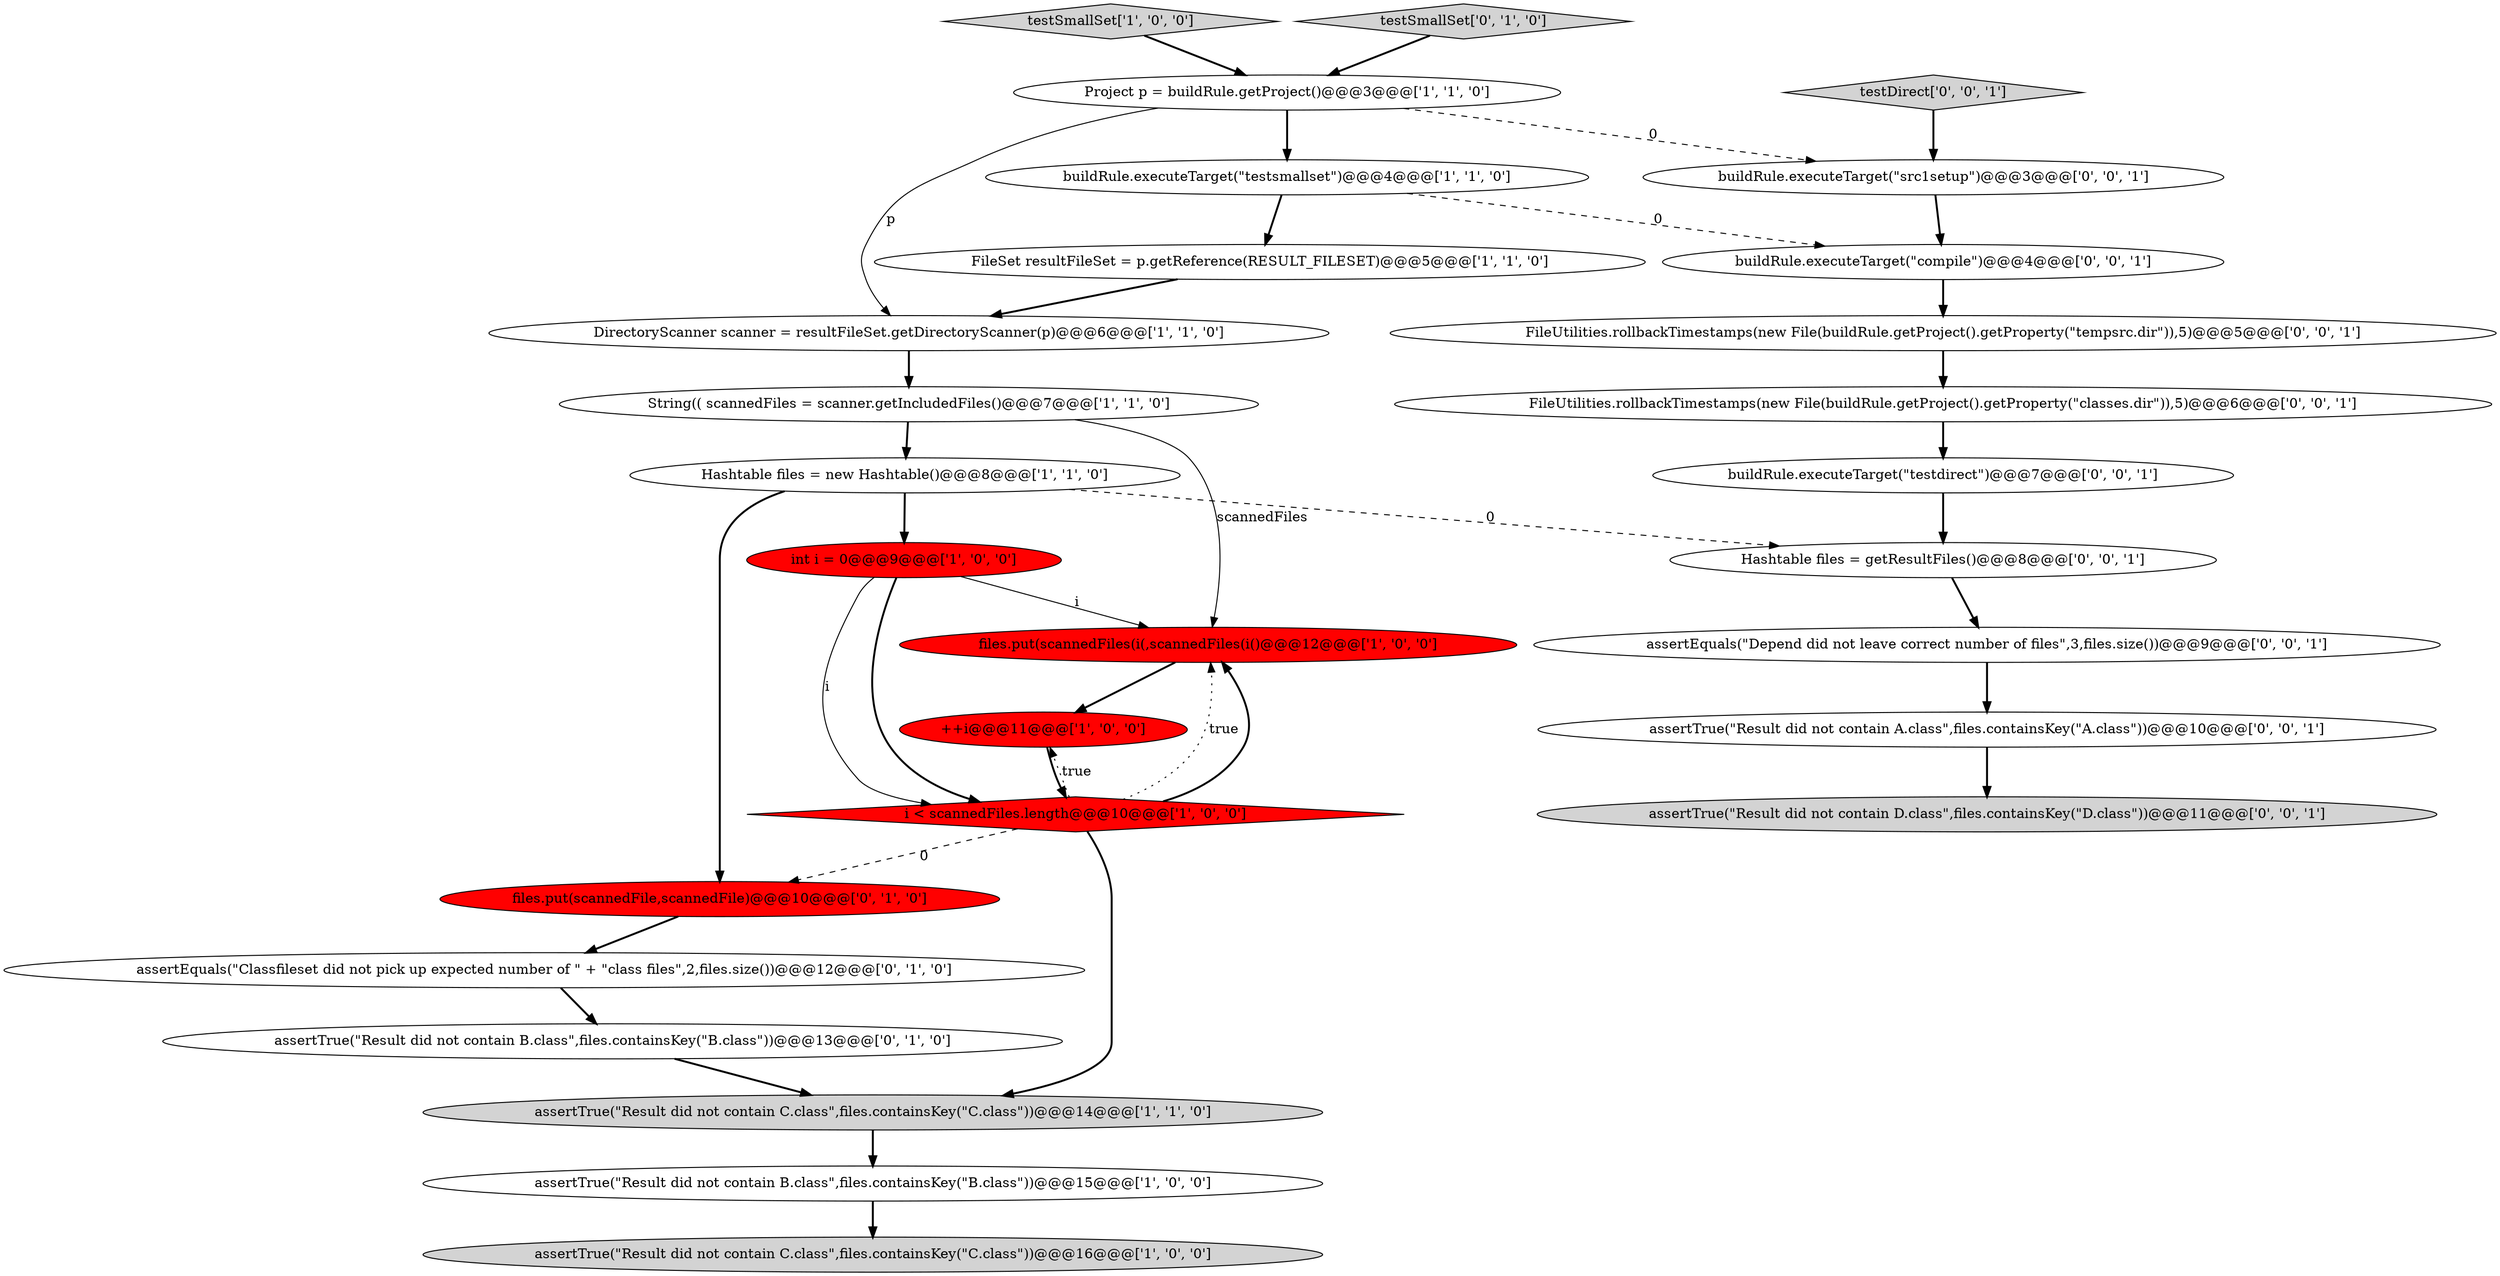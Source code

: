 digraph {
2 [style = filled, label = "int i = 0@@@9@@@['1', '0', '0']", fillcolor = red, shape = ellipse image = "AAA1AAABBB1BBB"];
13 [style = filled, label = "Project p = buildRule.getProject()@@@3@@@['1', '1', '0']", fillcolor = white, shape = ellipse image = "AAA0AAABBB1BBB"];
1 [style = filled, label = "assertTrue(\"Result did not contain B.class\",files.containsKey(\"B.class\"))@@@15@@@['1', '0', '0']", fillcolor = white, shape = ellipse image = "AAA0AAABBB1BBB"];
4 [style = filled, label = "testSmallSet['1', '0', '0']", fillcolor = lightgray, shape = diamond image = "AAA0AAABBB1BBB"];
8 [style = filled, label = "buildRule.executeTarget(\"testsmallset\")@@@4@@@['1', '1', '0']", fillcolor = white, shape = ellipse image = "AAA0AAABBB1BBB"];
12 [style = filled, label = "DirectoryScanner scanner = resultFileSet.getDirectoryScanner(p)@@@6@@@['1', '1', '0']", fillcolor = white, shape = ellipse image = "AAA0AAABBB1BBB"];
9 [style = filled, label = "files.put(scannedFiles(i(,scannedFiles(i()@@@12@@@['1', '0', '0']", fillcolor = red, shape = ellipse image = "AAA1AAABBB1BBB"];
27 [style = filled, label = "FileUtilities.rollbackTimestamps(new File(buildRule.getProject().getProperty(\"classes.dir\")),5)@@@6@@@['0', '0', '1']", fillcolor = white, shape = ellipse image = "AAA0AAABBB3BBB"];
6 [style = filled, label = "assertTrue(\"Result did not contain C.class\",files.containsKey(\"C.class\"))@@@16@@@['1', '0', '0']", fillcolor = lightgray, shape = ellipse image = "AAA0AAABBB1BBB"];
11 [style = filled, label = "String(( scannedFiles = scanner.getIncludedFiles()@@@7@@@['1', '1', '0']", fillcolor = white, shape = ellipse image = "AAA0AAABBB1BBB"];
3 [style = filled, label = "Hashtable files = new Hashtable()@@@8@@@['1', '1', '0']", fillcolor = white, shape = ellipse image = "AAA0AAABBB1BBB"];
26 [style = filled, label = "testDirect['0', '0', '1']", fillcolor = lightgray, shape = diamond image = "AAA0AAABBB3BBB"];
14 [style = filled, label = "files.put(scannedFile,scannedFile)@@@10@@@['0', '1', '0']", fillcolor = red, shape = ellipse image = "AAA1AAABBB2BBB"];
5 [style = filled, label = "++i@@@11@@@['1', '0', '0']", fillcolor = red, shape = ellipse image = "AAA1AAABBB1BBB"];
17 [style = filled, label = "testSmallSet['0', '1', '0']", fillcolor = lightgray, shape = diamond image = "AAA0AAABBB2BBB"];
7 [style = filled, label = "FileSet resultFileSet = p.getReference(RESULT_FILESET)@@@5@@@['1', '1', '0']", fillcolor = white, shape = ellipse image = "AAA0AAABBB1BBB"];
25 [style = filled, label = "assertTrue(\"Result did not contain A.class\",files.containsKey(\"A.class\"))@@@10@@@['0', '0', '1']", fillcolor = white, shape = ellipse image = "AAA0AAABBB3BBB"];
24 [style = filled, label = "assertEquals(\"Depend did not leave correct number of files\",3,files.size())@@@9@@@['0', '0', '1']", fillcolor = white, shape = ellipse image = "AAA0AAABBB3BBB"];
21 [style = filled, label = "Hashtable files = getResultFiles()@@@8@@@['0', '0', '1']", fillcolor = white, shape = ellipse image = "AAA0AAABBB3BBB"];
23 [style = filled, label = "assertTrue(\"Result did not contain D.class\",files.containsKey(\"D.class\"))@@@11@@@['0', '0', '1']", fillcolor = lightgray, shape = ellipse image = "AAA0AAABBB3BBB"];
22 [style = filled, label = "buildRule.executeTarget(\"src1setup\")@@@3@@@['0', '0', '1']", fillcolor = white, shape = ellipse image = "AAA0AAABBB3BBB"];
19 [style = filled, label = "buildRule.executeTarget(\"compile\")@@@4@@@['0', '0', '1']", fillcolor = white, shape = ellipse image = "AAA0AAABBB3BBB"];
15 [style = filled, label = "assertTrue(\"Result did not contain B.class\",files.containsKey(\"B.class\"))@@@13@@@['0', '1', '0']", fillcolor = white, shape = ellipse image = "AAA0AAABBB2BBB"];
20 [style = filled, label = "buildRule.executeTarget(\"testdirect\")@@@7@@@['0', '0', '1']", fillcolor = white, shape = ellipse image = "AAA0AAABBB3BBB"];
0 [style = filled, label = "assertTrue(\"Result did not contain C.class\",files.containsKey(\"C.class\"))@@@14@@@['1', '1', '0']", fillcolor = lightgray, shape = ellipse image = "AAA0AAABBB1BBB"];
10 [style = filled, label = "i < scannedFiles.length@@@10@@@['1', '0', '0']", fillcolor = red, shape = diamond image = "AAA1AAABBB1BBB"];
16 [style = filled, label = "assertEquals(\"Classfileset did not pick up expected number of \" + \"class files\",2,files.size())@@@12@@@['0', '1', '0']", fillcolor = white, shape = ellipse image = "AAA0AAABBB2BBB"];
18 [style = filled, label = "FileUtilities.rollbackTimestamps(new File(buildRule.getProject().getProperty(\"tempsrc.dir\")),5)@@@5@@@['0', '0', '1']", fillcolor = white, shape = ellipse image = "AAA0AAABBB3BBB"];
14->16 [style = bold, label=""];
5->10 [style = bold, label=""];
16->15 [style = bold, label=""];
2->9 [style = solid, label="i"];
8->19 [style = dashed, label="0"];
19->18 [style = bold, label=""];
22->19 [style = bold, label=""];
3->21 [style = dashed, label="0"];
7->12 [style = bold, label=""];
25->23 [style = bold, label=""];
3->14 [style = bold, label=""];
4->13 [style = bold, label=""];
12->11 [style = bold, label=""];
13->12 [style = solid, label="p"];
21->24 [style = bold, label=""];
2->10 [style = solid, label="i"];
2->10 [style = bold, label=""];
10->5 [style = dotted, label="true"];
10->9 [style = dotted, label="true"];
26->22 [style = bold, label=""];
8->7 [style = bold, label=""];
20->21 [style = bold, label=""];
1->6 [style = bold, label=""];
3->2 [style = bold, label=""];
18->27 [style = bold, label=""];
11->3 [style = bold, label=""];
0->1 [style = bold, label=""];
24->25 [style = bold, label=""];
15->0 [style = bold, label=""];
10->0 [style = bold, label=""];
9->5 [style = bold, label=""];
10->9 [style = bold, label=""];
17->13 [style = bold, label=""];
13->8 [style = bold, label=""];
11->9 [style = solid, label="scannedFiles"];
13->22 [style = dashed, label="0"];
27->20 [style = bold, label=""];
10->14 [style = dashed, label="0"];
}
